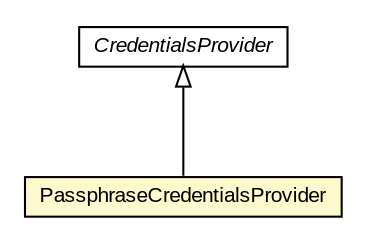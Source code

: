 #!/usr/local/bin/dot
#
# Class diagram 
# Generated by UMLGraph version R5_6-24-gf6e263 (http://www.umlgraph.org/)
#

digraph G {
	edge [fontname="arial",fontsize=10,labelfontname="arial",labelfontsize=10];
	node [fontname="arial",fontsize=10,shape=plaintext];
	nodesep=0.25;
	ranksep=0.5;
	// net.trajano.wagon.git.internal.PassphraseCredentialsProvider
	c42 [label=<<table title="net.trajano.wagon.git.internal.PassphraseCredentialsProvider" border="0" cellborder="1" cellspacing="0" cellpadding="2" port="p" bgcolor="lemonChiffon" href="./PassphraseCredentialsProvider.html">
		<tr><td><table border="0" cellspacing="0" cellpadding="1">
<tr><td align="center" balign="center"> PassphraseCredentialsProvider </td></tr>
		</table></td></tr>
		</table>>, URL="./PassphraseCredentialsProvider.html", fontname="arial", fontcolor="black", fontsize=10.0];
	//net.trajano.wagon.git.internal.PassphraseCredentialsProvider extends org.eclipse.jgit.transport.CredentialsProvider
	c45:p -> c42:p [dir=back,arrowtail=empty];
	// org.eclipse.jgit.transport.CredentialsProvider
	c45 [label=<<table title="org.eclipse.jgit.transport.CredentialsProvider" border="0" cellborder="1" cellspacing="0" cellpadding="2" port="p">
		<tr><td><table border="0" cellspacing="0" cellpadding="1">
<tr><td align="center" balign="center"><font face="arial italic"> CredentialsProvider </font></td></tr>
		</table></td></tr>
		</table>>, URL="null", fontname="arial", fontcolor="black", fontsize=10.0];
}

